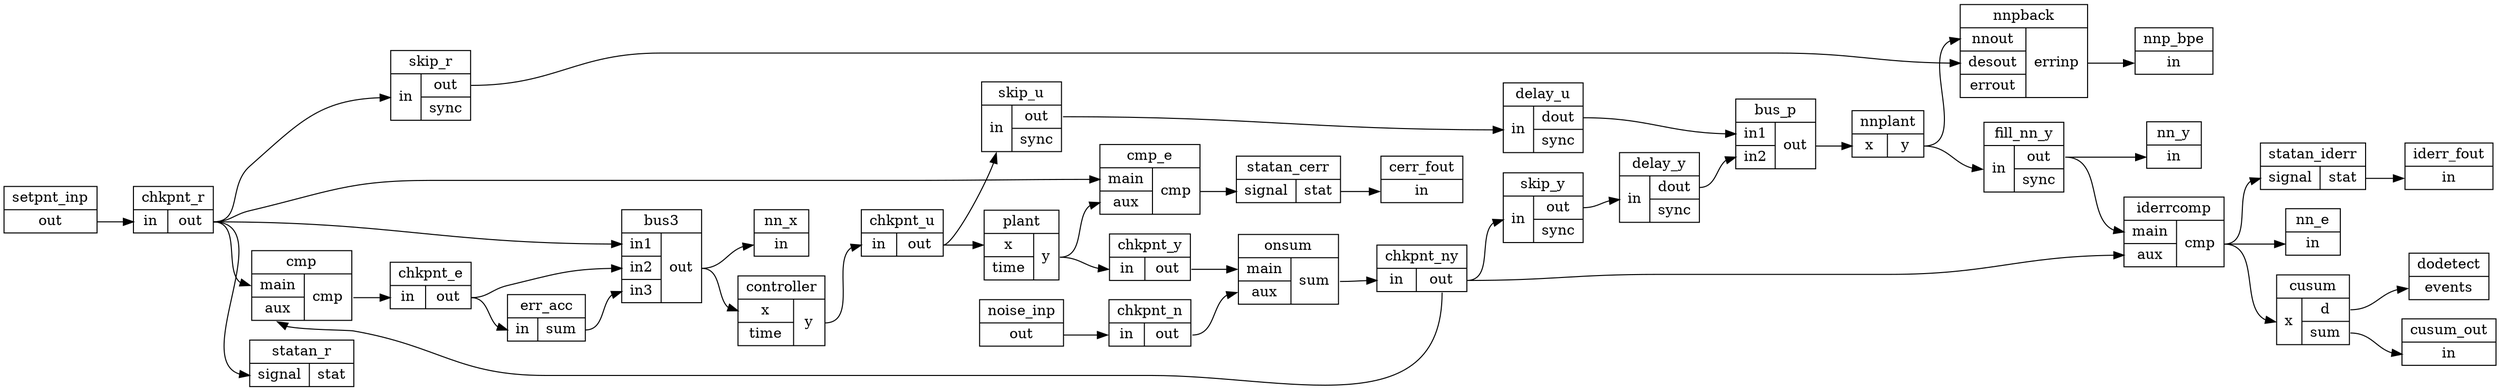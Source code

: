 digraph nncp0pn {
  graph [ rankdir = LR ] ;
  node [ shape = record ] ;

  setpnt_inp:out -> chkpnt_r:in ;
  setpnt_inp [
    label="setpnt_inp|{{<out>out}}"
  ] ;
  chkpnt_r [
    label="chkpnt_r|{{<in>in}|{<out>out}}"
  ] ;
  chkpnt_r:out -> cmp:main ;
  cmp [
    label="cmp|{{<main>main|<aux>aux}|{<cmp>cmp}}"
  ] ;
  cmp:cmp -> chkpnt_e:in ;
  chkpnt_e [
    label="chkpnt_e|{{<in>in}|{<out>out}}"
  ] ;
  chkpnt_r:out -> bus3:in1 ;
  bus3 [
    label="bus3|{{<in1>in1|<in2>in2|<in3>in3}|{<out>out}}"
  ] ;
  chkpnt_e:out -> bus3:in2 ;
  chkpnt_e:out -> err_acc:in ;
  err_acc [
    label="err_acc|{{<in>in}|{<sum>sum}}"
  ] ;
  err_acc:sum -> bus3:in3 ;
  bus3:out -> controller:x ;
  controller [
    label="controller|{{<x>x|<time>time}|{<y>y}}"
  ] ;
  bus3:out -> nn_x:in ;
  nn_x [
    label="nn_x|{{<in>in}}"
  ] ;
  controller:y -> chkpnt_u:in ;
  chkpnt_u [
    label="chkpnt_u|{{<in>in}|{<out>out}}"
  ] ;
  chkpnt_u:out -> plant:x ;
  plant [
    label="plant|{{<x>x|<time>time}|{<y>y}}"
  ] ;
  plant:y -> chkpnt_y:in ;
  chkpnt_y [
    label="chkpnt_y|{{<in>in}|{<out>out}}"
  ] ;
  chkpnt_y:out -> onsum:main ;
  onsum [
    label="onsum|{{<main>main|<aux>aux}|{<sum>sum}}"
  ] ;
  onsum:sum -> chkpnt_ny:in ;
  chkpnt_ny [
    label="chkpnt_ny|{{<in>in}|{<out>out}}"
  ] ;
  noise_inp:out -> chkpnt_n:in ;
  noise_inp [
    label="noise_inp|{{<out>out}}"
  ] ;
  chkpnt_n [
    label="chkpnt_n|{{<in>in}|{<out>out}}"
  ] ;
  chkpnt_ny:out -> cmp:aux ;
  chkpnt_ny:out -> skip_y:in ;
  skip_y [
    label="skip_y|{{<in>in}|{<out>out|<sync>sync}}"
  ] ;
  chkpnt_u:out -> skip_u:in ;
  skip_u [
    label="skip_u|{{<in>in}|{<out>out|<sync>sync}}"
  ] ;
  skip_y:out -> delay_y:in ;
  delay_y [
    label="delay_y|{{<in>in}|{<dout>dout|<sync>sync}}"
  ] ;
  skip_u:out -> delay_u:in ;
  delay_u [
    label="delay_u|{{<in>in}|{<dout>dout|<sync>sync}}"
  ] ;
  delay_u:dout -> bus_p:in1 ;
  bus_p [
    label="bus_p|{{<in1>in1|<in2>in2}|{<out>out}}"
  ] ;
  delay_y:dout -> bus_p:in2 ;
  bus_p:out -> nnplant:x ;
  nnplant [
    label="nnplant|{{<x>x}|{<y>y}}"
  ] ;
  nnplant:y -> fill_nn_y:in ;
  fill_nn_y [
    label="fill_nn_y|{{<in>in}|{<out>out|<sync>sync}}"
  ] ;
  chkpnt_ny:out -> iderrcomp:aux ;
  iderrcomp [
    label="iderrcomp|{{<main>main|<aux>aux}|{<cmp>cmp}}"
  ] ;
  fill_nn_y:out -> iderrcomp:main ;
  iderrcomp:cmp -> statan_iderr:signal ;
  statan_iderr [
    label="statan_iderr|{{<signal>signal}|{<stat>stat}}"
  ] ;
  iderrcomp:cmp -> nn_e:in ;
  nn_e [
    label="nn_e|{{<in>in}}"
  ] ;
  statan_iderr:stat -> iderr_fout:in ;
  iderr_fout [
    label="iderr_fout|{{<in>in}}"
  ] ;
  fill_nn_y:out -> nn_y:in ;
  nn_y [
    label="nn_y|{{<in>in}}"
  ] ;
  iderrcomp:cmp -> cusum:x ;
  cusum [
    label="cusum|{{<x>x}|{<d>d|<sum>sum}}"
  ] ;
  cusum:sum -> cusum_out:in ;
  cusum_out [
    label="cusum_out|{{<in>in}}"
  ] ;
  cusum:d -> dodetect:events ;
  dodetect [
    label="dodetect|{{<events>events}}"
  ] ;
  chkpnt_n:out -> onsum:aux ;
  chkpnt_r:out -> cmp_e:main ;
  cmp_e [
    label="cmp_e|{{<main>main|<aux>aux}|{<cmp>cmp}}"
  ] ;
  plant:y -> cmp_e:aux ;
  cmp_e:cmp -> statan_cerr:signal ;
  statan_cerr [
    label="statan_cerr|{{<signal>signal}|{<stat>stat}}"
  ] ;
  statan_cerr:stat -> cerr_fout:in ;
  cerr_fout [
    label="cerr_fout|{{<in>in}}"
  ] ;
  chkpnt_r:out -> skip_r:in ;
  skip_r [
    label="skip_r|{{<in>in}|{<out>out|<sync>sync}}"
  ] ;
  nnplant:y -> nnpback:nnout ;
  nnpback [
    label="nnpback|{{<nnout>nnout|<desout>desout|<errout>errout}|{<errinp>errinp}}"
  ] ;
  skip_r:out -> nnpback:desout ;
  nnpback:errinp -> nnp_bpe:in ;
  nnp_bpe [
    label="nnp_bpe|{{<in>in}}"
  ] ;
  chkpnt_r:out -> statan_r:signal ;
  statan_r [
    label="statan_r|{{<signal>signal}|{<stat>stat}}"
  ] ;
}
